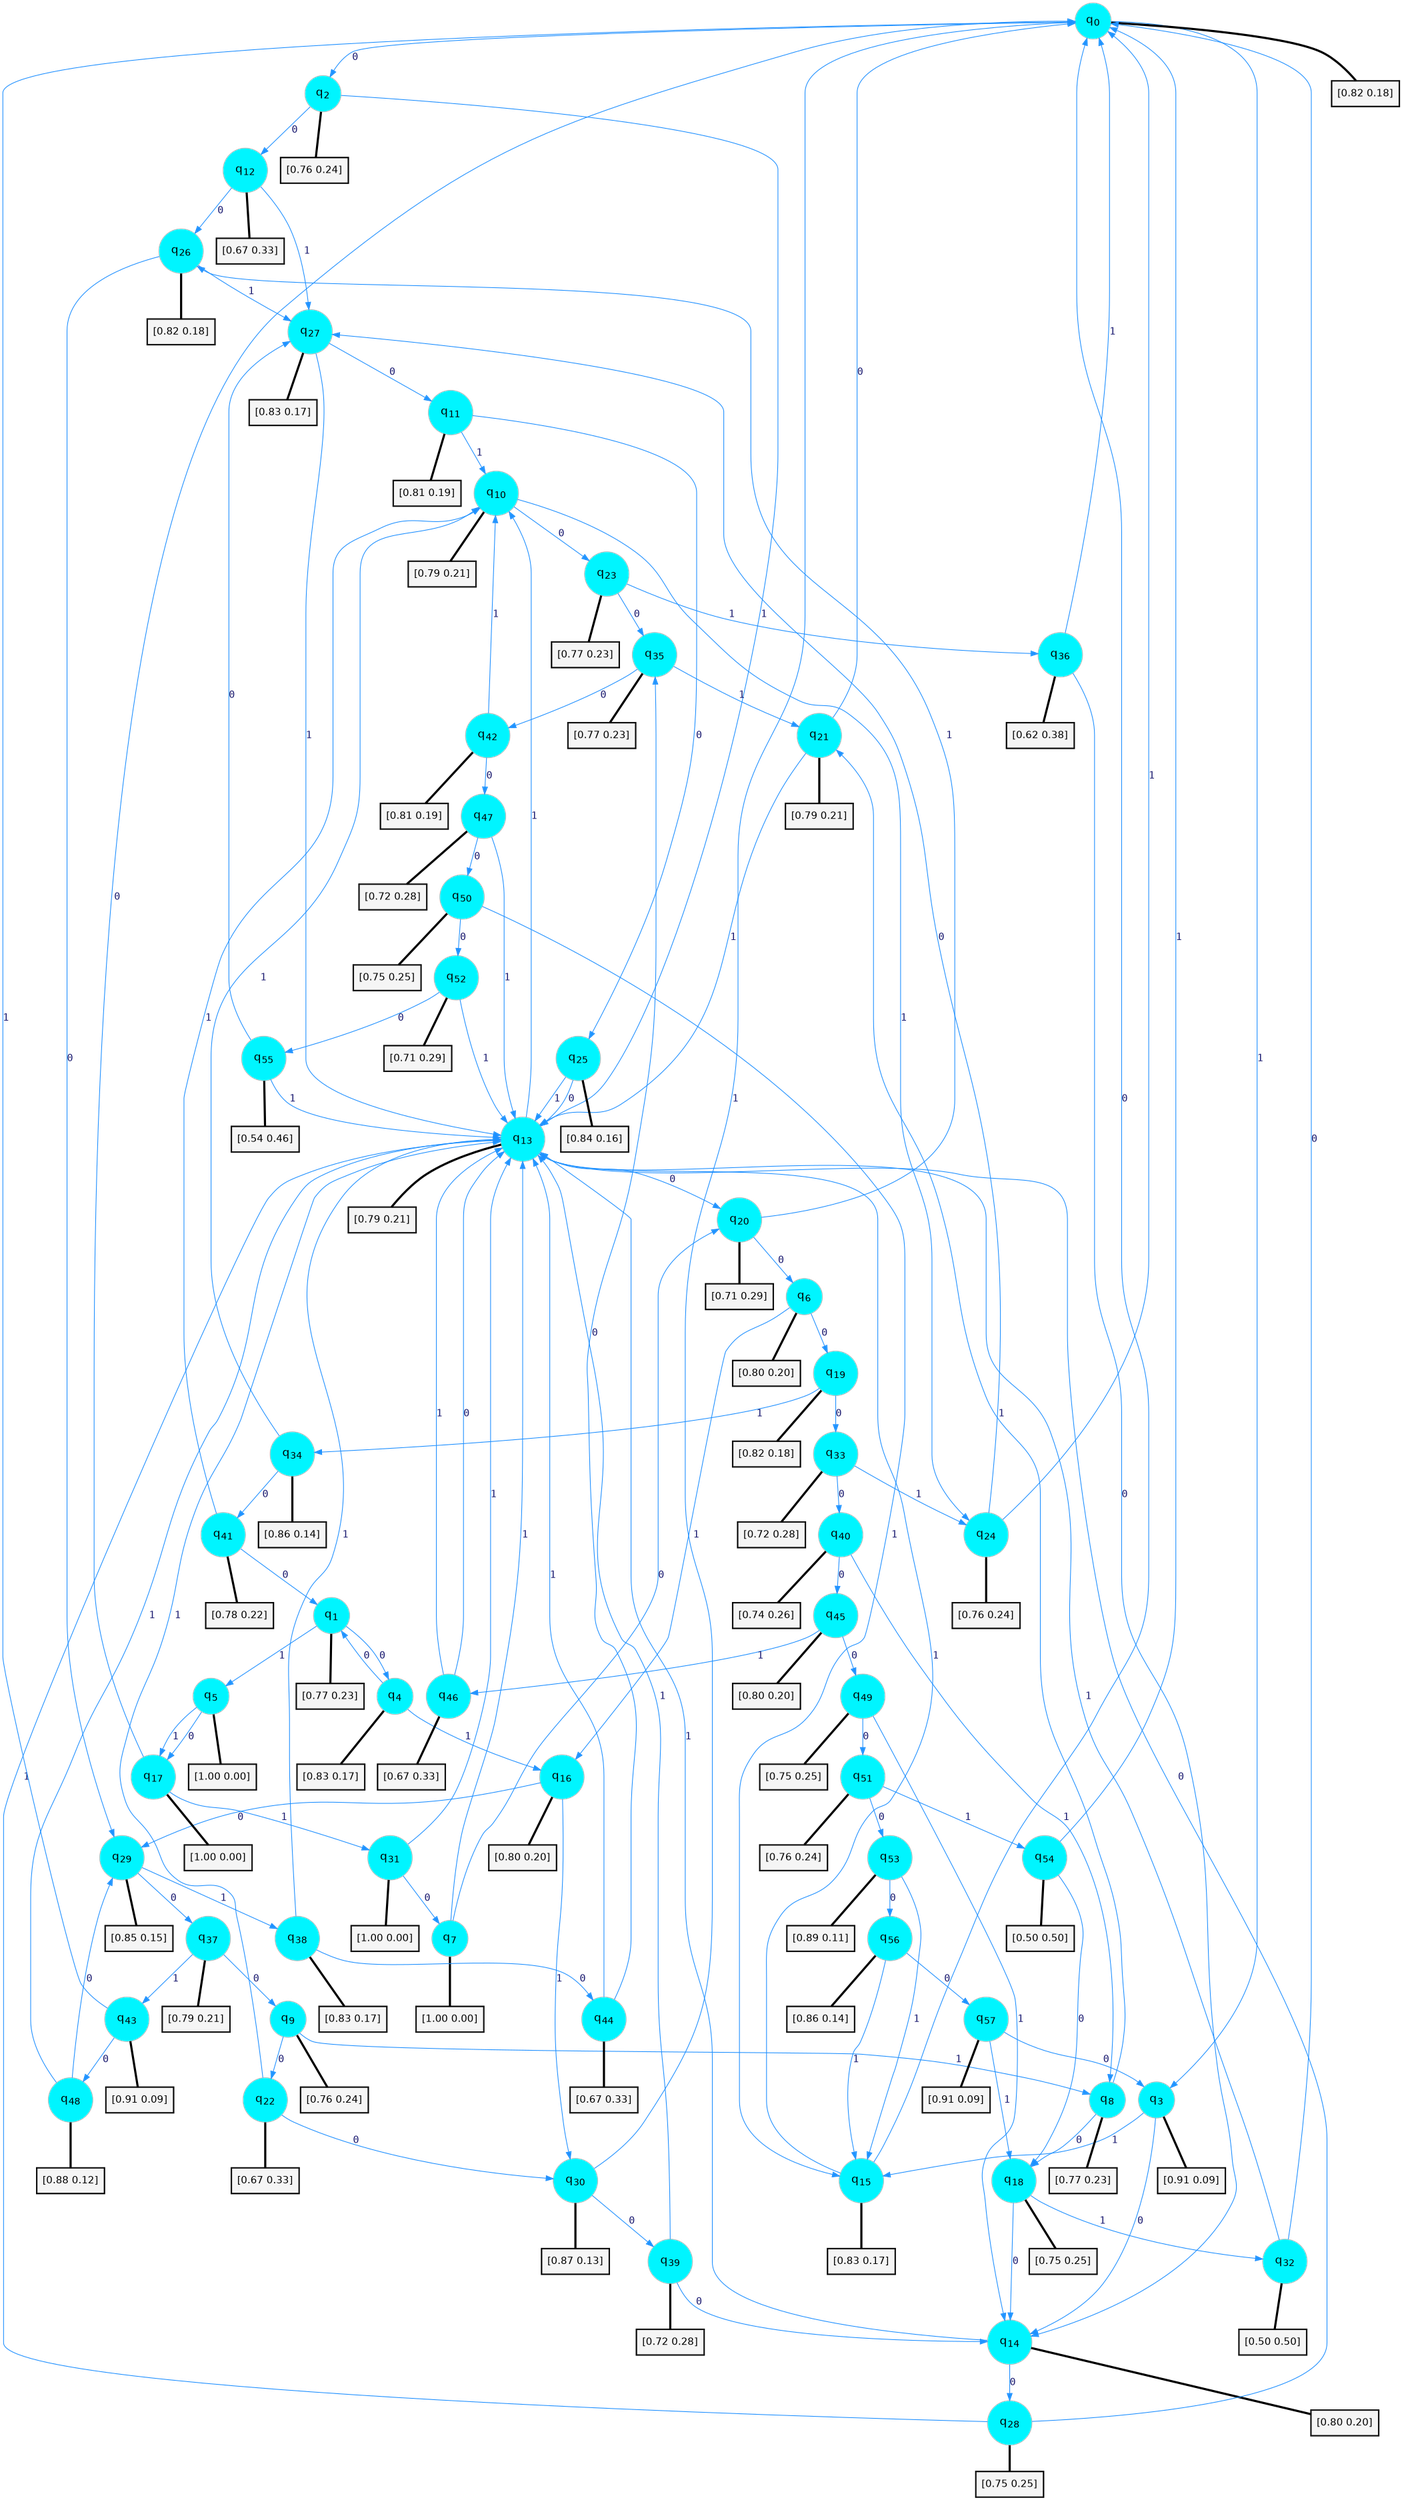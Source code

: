 digraph G {
graph [
bgcolor=transparent, dpi=300, rankdir=TD, size="40,25"];
node [
color=gray, fillcolor=turquoise1, fontcolor=black, fontname=Helvetica, fontsize=16, fontweight=bold, shape=circle, style=filled];
edge [
arrowsize=1, color=dodgerblue1, fontcolor=midnightblue, fontname=courier, fontweight=bold, penwidth=1, style=solid, weight=20];
0[label=<q<SUB>0</SUB>>];
1[label=<q<SUB>1</SUB>>];
2[label=<q<SUB>2</SUB>>];
3[label=<q<SUB>3</SUB>>];
4[label=<q<SUB>4</SUB>>];
5[label=<q<SUB>5</SUB>>];
6[label=<q<SUB>6</SUB>>];
7[label=<q<SUB>7</SUB>>];
8[label=<q<SUB>8</SUB>>];
9[label=<q<SUB>9</SUB>>];
10[label=<q<SUB>10</SUB>>];
11[label=<q<SUB>11</SUB>>];
12[label=<q<SUB>12</SUB>>];
13[label=<q<SUB>13</SUB>>];
14[label=<q<SUB>14</SUB>>];
15[label=<q<SUB>15</SUB>>];
16[label=<q<SUB>16</SUB>>];
17[label=<q<SUB>17</SUB>>];
18[label=<q<SUB>18</SUB>>];
19[label=<q<SUB>19</SUB>>];
20[label=<q<SUB>20</SUB>>];
21[label=<q<SUB>21</SUB>>];
22[label=<q<SUB>22</SUB>>];
23[label=<q<SUB>23</SUB>>];
24[label=<q<SUB>24</SUB>>];
25[label=<q<SUB>25</SUB>>];
26[label=<q<SUB>26</SUB>>];
27[label=<q<SUB>27</SUB>>];
28[label=<q<SUB>28</SUB>>];
29[label=<q<SUB>29</SUB>>];
30[label=<q<SUB>30</SUB>>];
31[label=<q<SUB>31</SUB>>];
32[label=<q<SUB>32</SUB>>];
33[label=<q<SUB>33</SUB>>];
34[label=<q<SUB>34</SUB>>];
35[label=<q<SUB>35</SUB>>];
36[label=<q<SUB>36</SUB>>];
37[label=<q<SUB>37</SUB>>];
38[label=<q<SUB>38</SUB>>];
39[label=<q<SUB>39</SUB>>];
40[label=<q<SUB>40</SUB>>];
41[label=<q<SUB>41</SUB>>];
42[label=<q<SUB>42</SUB>>];
43[label=<q<SUB>43</SUB>>];
44[label=<q<SUB>44</SUB>>];
45[label=<q<SUB>45</SUB>>];
46[label=<q<SUB>46</SUB>>];
47[label=<q<SUB>47</SUB>>];
48[label=<q<SUB>48</SUB>>];
49[label=<q<SUB>49</SUB>>];
50[label=<q<SUB>50</SUB>>];
51[label=<q<SUB>51</SUB>>];
52[label=<q<SUB>52</SUB>>];
53[label=<q<SUB>53</SUB>>];
54[label=<q<SUB>54</SUB>>];
55[label=<q<SUB>55</SUB>>];
56[label=<q<SUB>56</SUB>>];
57[label=<q<SUB>57</SUB>>];
58[label="[0.82 0.18]", shape=box,fontcolor=black, fontname=Helvetica, fontsize=14, penwidth=2, fillcolor=whitesmoke,color=black];
59[label="[0.77 0.23]", shape=box,fontcolor=black, fontname=Helvetica, fontsize=14, penwidth=2, fillcolor=whitesmoke,color=black];
60[label="[0.76 0.24]", shape=box,fontcolor=black, fontname=Helvetica, fontsize=14, penwidth=2, fillcolor=whitesmoke,color=black];
61[label="[0.91 0.09]", shape=box,fontcolor=black, fontname=Helvetica, fontsize=14, penwidth=2, fillcolor=whitesmoke,color=black];
62[label="[0.83 0.17]", shape=box,fontcolor=black, fontname=Helvetica, fontsize=14, penwidth=2, fillcolor=whitesmoke,color=black];
63[label="[1.00 0.00]", shape=box,fontcolor=black, fontname=Helvetica, fontsize=14, penwidth=2, fillcolor=whitesmoke,color=black];
64[label="[0.80 0.20]", shape=box,fontcolor=black, fontname=Helvetica, fontsize=14, penwidth=2, fillcolor=whitesmoke,color=black];
65[label="[1.00 0.00]", shape=box,fontcolor=black, fontname=Helvetica, fontsize=14, penwidth=2, fillcolor=whitesmoke,color=black];
66[label="[0.77 0.23]", shape=box,fontcolor=black, fontname=Helvetica, fontsize=14, penwidth=2, fillcolor=whitesmoke,color=black];
67[label="[0.76 0.24]", shape=box,fontcolor=black, fontname=Helvetica, fontsize=14, penwidth=2, fillcolor=whitesmoke,color=black];
68[label="[0.79 0.21]", shape=box,fontcolor=black, fontname=Helvetica, fontsize=14, penwidth=2, fillcolor=whitesmoke,color=black];
69[label="[0.81 0.19]", shape=box,fontcolor=black, fontname=Helvetica, fontsize=14, penwidth=2, fillcolor=whitesmoke,color=black];
70[label="[0.67 0.33]", shape=box,fontcolor=black, fontname=Helvetica, fontsize=14, penwidth=2, fillcolor=whitesmoke,color=black];
71[label="[0.79 0.21]", shape=box,fontcolor=black, fontname=Helvetica, fontsize=14, penwidth=2, fillcolor=whitesmoke,color=black];
72[label="[0.80 0.20]", shape=box,fontcolor=black, fontname=Helvetica, fontsize=14, penwidth=2, fillcolor=whitesmoke,color=black];
73[label="[0.83 0.17]", shape=box,fontcolor=black, fontname=Helvetica, fontsize=14, penwidth=2, fillcolor=whitesmoke,color=black];
74[label="[0.80 0.20]", shape=box,fontcolor=black, fontname=Helvetica, fontsize=14, penwidth=2, fillcolor=whitesmoke,color=black];
75[label="[1.00 0.00]", shape=box,fontcolor=black, fontname=Helvetica, fontsize=14, penwidth=2, fillcolor=whitesmoke,color=black];
76[label="[0.75 0.25]", shape=box,fontcolor=black, fontname=Helvetica, fontsize=14, penwidth=2, fillcolor=whitesmoke,color=black];
77[label="[0.82 0.18]", shape=box,fontcolor=black, fontname=Helvetica, fontsize=14, penwidth=2, fillcolor=whitesmoke,color=black];
78[label="[0.71 0.29]", shape=box,fontcolor=black, fontname=Helvetica, fontsize=14, penwidth=2, fillcolor=whitesmoke,color=black];
79[label="[0.79 0.21]", shape=box,fontcolor=black, fontname=Helvetica, fontsize=14, penwidth=2, fillcolor=whitesmoke,color=black];
80[label="[0.67 0.33]", shape=box,fontcolor=black, fontname=Helvetica, fontsize=14, penwidth=2, fillcolor=whitesmoke,color=black];
81[label="[0.77 0.23]", shape=box,fontcolor=black, fontname=Helvetica, fontsize=14, penwidth=2, fillcolor=whitesmoke,color=black];
82[label="[0.76 0.24]", shape=box,fontcolor=black, fontname=Helvetica, fontsize=14, penwidth=2, fillcolor=whitesmoke,color=black];
83[label="[0.84 0.16]", shape=box,fontcolor=black, fontname=Helvetica, fontsize=14, penwidth=2, fillcolor=whitesmoke,color=black];
84[label="[0.82 0.18]", shape=box,fontcolor=black, fontname=Helvetica, fontsize=14, penwidth=2, fillcolor=whitesmoke,color=black];
85[label="[0.83 0.17]", shape=box,fontcolor=black, fontname=Helvetica, fontsize=14, penwidth=2, fillcolor=whitesmoke,color=black];
86[label="[0.75 0.25]", shape=box,fontcolor=black, fontname=Helvetica, fontsize=14, penwidth=2, fillcolor=whitesmoke,color=black];
87[label="[0.85 0.15]", shape=box,fontcolor=black, fontname=Helvetica, fontsize=14, penwidth=2, fillcolor=whitesmoke,color=black];
88[label="[0.87 0.13]", shape=box,fontcolor=black, fontname=Helvetica, fontsize=14, penwidth=2, fillcolor=whitesmoke,color=black];
89[label="[1.00 0.00]", shape=box,fontcolor=black, fontname=Helvetica, fontsize=14, penwidth=2, fillcolor=whitesmoke,color=black];
90[label="[0.50 0.50]", shape=box,fontcolor=black, fontname=Helvetica, fontsize=14, penwidth=2, fillcolor=whitesmoke,color=black];
91[label="[0.72 0.28]", shape=box,fontcolor=black, fontname=Helvetica, fontsize=14, penwidth=2, fillcolor=whitesmoke,color=black];
92[label="[0.86 0.14]", shape=box,fontcolor=black, fontname=Helvetica, fontsize=14, penwidth=2, fillcolor=whitesmoke,color=black];
93[label="[0.77 0.23]", shape=box,fontcolor=black, fontname=Helvetica, fontsize=14, penwidth=2, fillcolor=whitesmoke,color=black];
94[label="[0.62 0.38]", shape=box,fontcolor=black, fontname=Helvetica, fontsize=14, penwidth=2, fillcolor=whitesmoke,color=black];
95[label="[0.79 0.21]", shape=box,fontcolor=black, fontname=Helvetica, fontsize=14, penwidth=2, fillcolor=whitesmoke,color=black];
96[label="[0.83 0.17]", shape=box,fontcolor=black, fontname=Helvetica, fontsize=14, penwidth=2, fillcolor=whitesmoke,color=black];
97[label="[0.72 0.28]", shape=box,fontcolor=black, fontname=Helvetica, fontsize=14, penwidth=2, fillcolor=whitesmoke,color=black];
98[label="[0.74 0.26]", shape=box,fontcolor=black, fontname=Helvetica, fontsize=14, penwidth=2, fillcolor=whitesmoke,color=black];
99[label="[0.78 0.22]", shape=box,fontcolor=black, fontname=Helvetica, fontsize=14, penwidth=2, fillcolor=whitesmoke,color=black];
100[label="[0.81 0.19]", shape=box,fontcolor=black, fontname=Helvetica, fontsize=14, penwidth=2, fillcolor=whitesmoke,color=black];
101[label="[0.91 0.09]", shape=box,fontcolor=black, fontname=Helvetica, fontsize=14, penwidth=2, fillcolor=whitesmoke,color=black];
102[label="[0.67 0.33]", shape=box,fontcolor=black, fontname=Helvetica, fontsize=14, penwidth=2, fillcolor=whitesmoke,color=black];
103[label="[0.80 0.20]", shape=box,fontcolor=black, fontname=Helvetica, fontsize=14, penwidth=2, fillcolor=whitesmoke,color=black];
104[label="[0.67 0.33]", shape=box,fontcolor=black, fontname=Helvetica, fontsize=14, penwidth=2, fillcolor=whitesmoke,color=black];
105[label="[0.72 0.28]", shape=box,fontcolor=black, fontname=Helvetica, fontsize=14, penwidth=2, fillcolor=whitesmoke,color=black];
106[label="[0.88 0.12]", shape=box,fontcolor=black, fontname=Helvetica, fontsize=14, penwidth=2, fillcolor=whitesmoke,color=black];
107[label="[0.75 0.25]", shape=box,fontcolor=black, fontname=Helvetica, fontsize=14, penwidth=2, fillcolor=whitesmoke,color=black];
108[label="[0.75 0.25]", shape=box,fontcolor=black, fontname=Helvetica, fontsize=14, penwidth=2, fillcolor=whitesmoke,color=black];
109[label="[0.76 0.24]", shape=box,fontcolor=black, fontname=Helvetica, fontsize=14, penwidth=2, fillcolor=whitesmoke,color=black];
110[label="[0.71 0.29]", shape=box,fontcolor=black, fontname=Helvetica, fontsize=14, penwidth=2, fillcolor=whitesmoke,color=black];
111[label="[0.89 0.11]", shape=box,fontcolor=black, fontname=Helvetica, fontsize=14, penwidth=2, fillcolor=whitesmoke,color=black];
112[label="[0.50 0.50]", shape=box,fontcolor=black, fontname=Helvetica, fontsize=14, penwidth=2, fillcolor=whitesmoke,color=black];
113[label="[0.54 0.46]", shape=box,fontcolor=black, fontname=Helvetica, fontsize=14, penwidth=2, fillcolor=whitesmoke,color=black];
114[label="[0.86 0.14]", shape=box,fontcolor=black, fontname=Helvetica, fontsize=14, penwidth=2, fillcolor=whitesmoke,color=black];
115[label="[0.91 0.09]", shape=box,fontcolor=black, fontname=Helvetica, fontsize=14, penwidth=2, fillcolor=whitesmoke,color=black];
0->2 [label=0];
0->3 [label=1];
0->58 [arrowhead=none, penwidth=3,color=black];
1->4 [label=0];
1->5 [label=1];
1->59 [arrowhead=none, penwidth=3,color=black];
2->12 [label=0];
2->13 [label=1];
2->60 [arrowhead=none, penwidth=3,color=black];
3->14 [label=0];
3->15 [label=1];
3->61 [arrowhead=none, penwidth=3,color=black];
4->1 [label=0];
4->16 [label=1];
4->62 [arrowhead=none, penwidth=3,color=black];
5->17 [label=0];
5->17 [label=1];
5->63 [arrowhead=none, penwidth=3,color=black];
6->19 [label=0];
6->16 [label=1];
6->64 [arrowhead=none, penwidth=3,color=black];
7->20 [label=0];
7->13 [label=1];
7->65 [arrowhead=none, penwidth=3,color=black];
8->18 [label=0];
8->21 [label=1];
8->66 [arrowhead=none, penwidth=3,color=black];
9->22 [label=0];
9->8 [label=1];
9->67 [arrowhead=none, penwidth=3,color=black];
10->23 [label=0];
10->24 [label=1];
10->68 [arrowhead=none, penwidth=3,color=black];
11->25 [label=0];
11->10 [label=1];
11->69 [arrowhead=none, penwidth=3,color=black];
12->26 [label=0];
12->27 [label=1];
12->70 [arrowhead=none, penwidth=3,color=black];
13->20 [label=0];
13->10 [label=1];
13->71 [arrowhead=none, penwidth=3,color=black];
14->28 [label=0];
14->13 [label=1];
14->72 [arrowhead=none, penwidth=3,color=black];
15->0 [label=0];
15->13 [label=1];
15->73 [arrowhead=none, penwidth=3,color=black];
16->29 [label=0];
16->30 [label=1];
16->74 [arrowhead=none, penwidth=3,color=black];
17->0 [label=0];
17->31 [label=1];
17->75 [arrowhead=none, penwidth=3,color=black];
18->14 [label=0];
18->32 [label=1];
18->76 [arrowhead=none, penwidth=3,color=black];
19->33 [label=0];
19->34 [label=1];
19->77 [arrowhead=none, penwidth=3,color=black];
20->6 [label=0];
20->26 [label=1];
20->78 [arrowhead=none, penwidth=3,color=black];
21->0 [label=0];
21->13 [label=1];
21->79 [arrowhead=none, penwidth=3,color=black];
22->30 [label=0];
22->13 [label=1];
22->80 [arrowhead=none, penwidth=3,color=black];
23->35 [label=0];
23->36 [label=1];
23->81 [arrowhead=none, penwidth=3,color=black];
24->27 [label=0];
24->0 [label=1];
24->82 [arrowhead=none, penwidth=3,color=black];
25->13 [label=0];
25->13 [label=1];
25->83 [arrowhead=none, penwidth=3,color=black];
26->29 [label=0];
26->27 [label=1];
26->84 [arrowhead=none, penwidth=3,color=black];
27->11 [label=0];
27->13 [label=1];
27->85 [arrowhead=none, penwidth=3,color=black];
28->13 [label=0];
28->13 [label=1];
28->86 [arrowhead=none, penwidth=3,color=black];
29->37 [label=0];
29->38 [label=1];
29->87 [arrowhead=none, penwidth=3,color=black];
30->39 [label=0];
30->0 [label=1];
30->88 [arrowhead=none, penwidth=3,color=black];
31->7 [label=0];
31->13 [label=1];
31->89 [arrowhead=none, penwidth=3,color=black];
32->0 [label=0];
32->13 [label=1];
32->90 [arrowhead=none, penwidth=3,color=black];
33->40 [label=0];
33->24 [label=1];
33->91 [arrowhead=none, penwidth=3,color=black];
34->41 [label=0];
34->10 [label=1];
34->92 [arrowhead=none, penwidth=3,color=black];
35->42 [label=0];
35->21 [label=1];
35->93 [arrowhead=none, penwidth=3,color=black];
36->14 [label=0];
36->0 [label=1];
36->94 [arrowhead=none, penwidth=3,color=black];
37->9 [label=0];
37->43 [label=1];
37->95 [arrowhead=none, penwidth=3,color=black];
38->44 [label=0];
38->13 [label=1];
38->96 [arrowhead=none, penwidth=3,color=black];
39->14 [label=0];
39->13 [label=1];
39->97 [arrowhead=none, penwidth=3,color=black];
40->45 [label=0];
40->8 [label=1];
40->98 [arrowhead=none, penwidth=3,color=black];
41->1 [label=0];
41->10 [label=1];
41->99 [arrowhead=none, penwidth=3,color=black];
42->47 [label=0];
42->10 [label=1];
42->100 [arrowhead=none, penwidth=3,color=black];
43->48 [label=0];
43->0 [label=1];
43->101 [arrowhead=none, penwidth=3,color=black];
44->35 [label=0];
44->13 [label=1];
44->102 [arrowhead=none, penwidth=3,color=black];
45->49 [label=0];
45->46 [label=1];
45->103 [arrowhead=none, penwidth=3,color=black];
46->13 [label=0];
46->13 [label=1];
46->104 [arrowhead=none, penwidth=3,color=black];
47->50 [label=0];
47->13 [label=1];
47->105 [arrowhead=none, penwidth=3,color=black];
48->29 [label=0];
48->13 [label=1];
48->106 [arrowhead=none, penwidth=3,color=black];
49->51 [label=0];
49->14 [label=1];
49->107 [arrowhead=none, penwidth=3,color=black];
50->52 [label=0];
50->15 [label=1];
50->108 [arrowhead=none, penwidth=3,color=black];
51->53 [label=0];
51->54 [label=1];
51->109 [arrowhead=none, penwidth=3,color=black];
52->55 [label=0];
52->13 [label=1];
52->110 [arrowhead=none, penwidth=3,color=black];
53->56 [label=0];
53->15 [label=1];
53->111 [arrowhead=none, penwidth=3,color=black];
54->18 [label=0];
54->0 [label=1];
54->112 [arrowhead=none, penwidth=3,color=black];
55->27 [label=0];
55->13 [label=1];
55->113 [arrowhead=none, penwidth=3,color=black];
56->57 [label=0];
56->15 [label=1];
56->114 [arrowhead=none, penwidth=3,color=black];
57->3 [label=0];
57->18 [label=1];
57->115 [arrowhead=none, penwidth=3,color=black];
}
